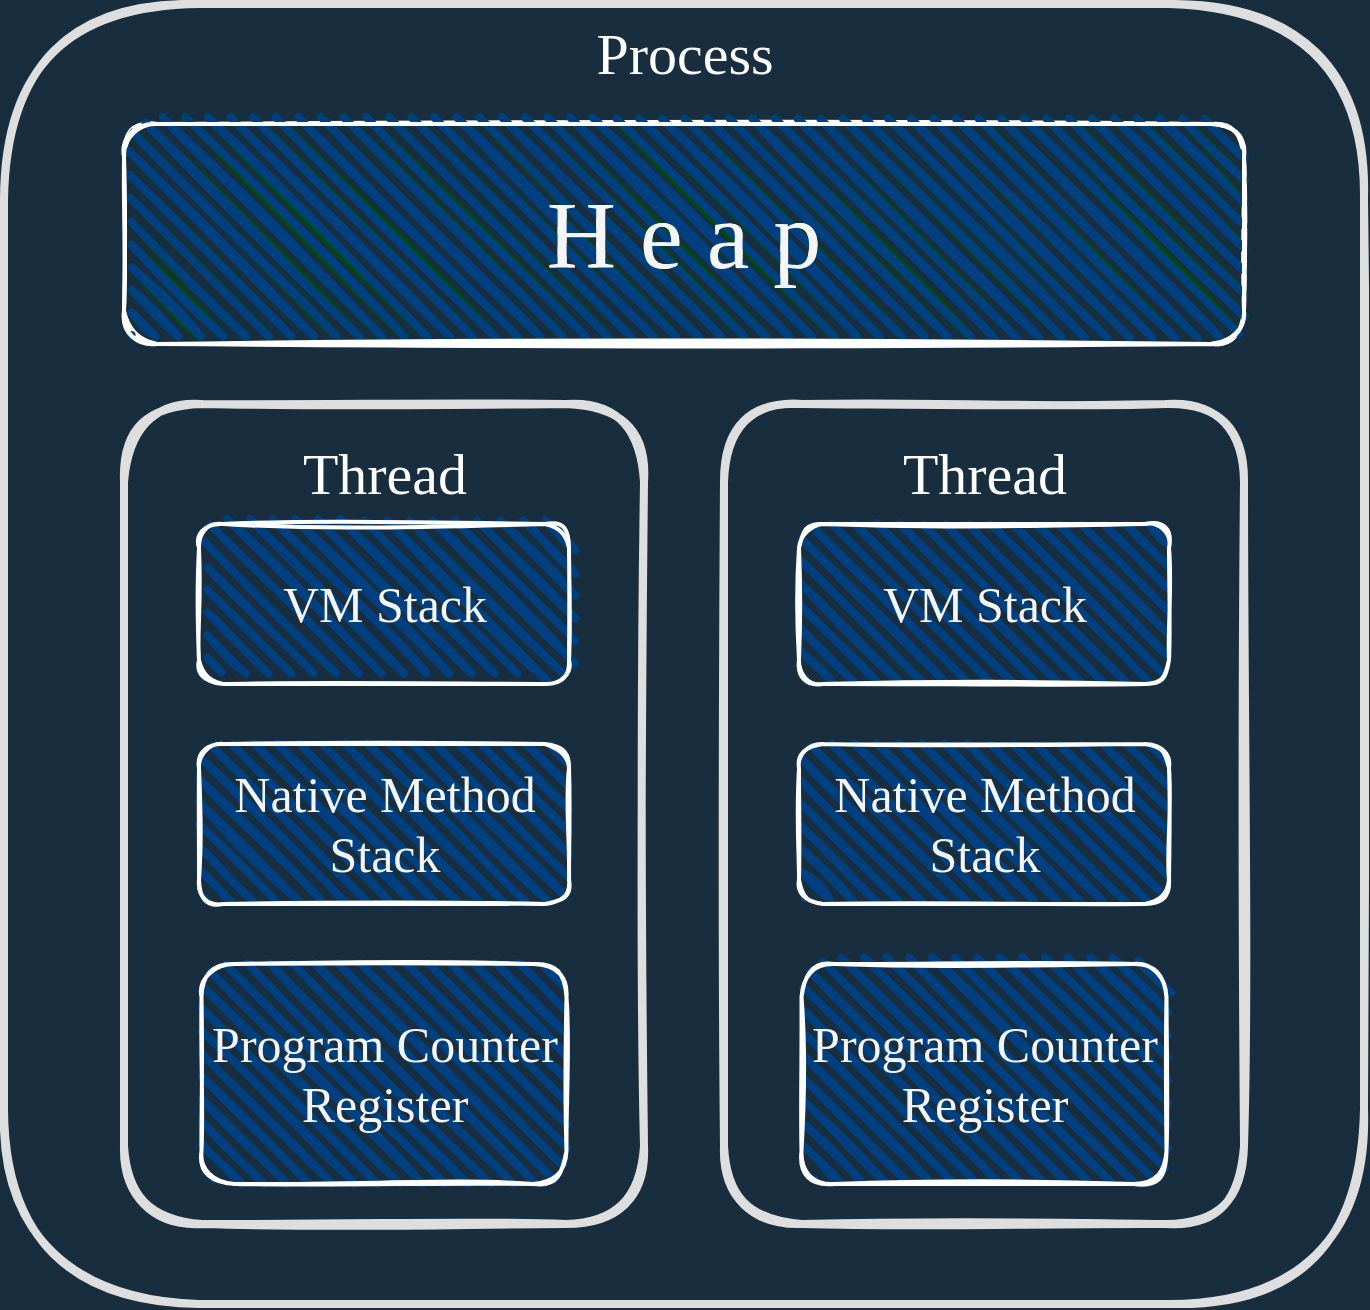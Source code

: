 <mxfile version="14.8.5" type="github">
  <diagram id="d40zOAoxFt1jclAi1ujl" name="第 1 页">
    <mxGraphModel dx="1422" dy="800" grid="1" gridSize="10" guides="1" tooltips="1" connect="1" arrows="1" fold="1" page="1" pageScale="1" pageWidth="827" pageHeight="1169" background="#182E3E" math="0" shadow="0">
      <root>
        <mxCell id="0" />
        <mxCell id="1" parent="0" />
        <mxCell id="uc-eI96_lNgyPdDmcIbz-1" value="" style="rounded=1;whiteSpace=wrap;html=1;sketch=1;fontColor=#1A1A1A;strokeWidth=4;glass=0;shadow=0;fillColor=none;strokeColor=#DEDEDE;perimeterSpacing=8;" vertex="1" parent="1">
          <mxGeometry x="40" y="50" width="680" height="650" as="geometry" />
        </mxCell>
        <mxCell id="uc-eI96_lNgyPdDmcIbz-3" value="&lt;font color=&quot;#f5f5f5&quot; style=&quot;font-size: 48px&quot; data-font-src=&quot;https://fonts.googleapis.com/css?family=Gloria+Hallelujah&quot; face=&quot;Gloria Hallelujah&quot;&gt;H e a p&lt;/font&gt;" style="rounded=1;whiteSpace=wrap;html=1;strokeWidth=2;fillWeight=4;hachureGap=8;hachureAngle=45;sketch=1;shadow=0;glass=0;fontColor=#1A1A1A;fillColor=#004D00;strokeColor=#FFFFFF;" vertex="1" parent="1">
          <mxGeometry x="100" y="110" width="560" height="110" as="geometry" />
        </mxCell>
        <mxCell id="uc-eI96_lNgyPdDmcIbz-4" value="&lt;font color=&quot;#ffffff&quot; style=&quot;font-size: 29px&quot; face=&quot;Gloria Hallelujah&quot; data-font-src=&quot;https://fonts.googleapis.com/css?family=Gloria+Hallelujah&quot;&gt;Process&lt;/font&gt;" style="text;html=1;align=center;verticalAlign=middle;resizable=0;points=[];autosize=1;strokeColor=none;fontColor=#1A1A1A;" vertex="1" parent="1">
          <mxGeometry x="320" y="60" width="120" height="30" as="geometry" />
        </mxCell>
        <mxCell id="uc-eI96_lNgyPdDmcIbz-7" value="" style="rounded=1;whiteSpace=wrap;html=1;sketch=1;fontColor=#1A1A1A;strokeWidth=4;glass=0;shadow=0;fillColor=none;strokeColor=#DEDEDE;perimeterSpacing=8;" vertex="1" parent="1">
          <mxGeometry x="100" y="250" width="260" height="410" as="geometry" />
        </mxCell>
        <mxCell id="uc-eI96_lNgyPdDmcIbz-8" value="&lt;font color=&quot;#ffffff&quot; style=&quot;font-size: 29px&quot; face=&quot;Gloria Hallelujah&quot; data-font-src=&quot;https://fonts.googleapis.com/css?family=Gloria+Hallelujah&quot;&gt;Thread&lt;/font&gt;" style="text;html=1;align=center;verticalAlign=middle;resizable=0;points=[];autosize=1;strokeColor=none;fontColor=#1A1A1A;" vertex="1" parent="1">
          <mxGeometry x="170" y="270" width="120" height="30" as="geometry" />
        </mxCell>
        <mxCell id="uc-eI96_lNgyPdDmcIbz-9" value="" style="rounded=1;whiteSpace=wrap;html=1;sketch=1;fontColor=#1A1A1A;strokeWidth=4;glass=0;shadow=0;fillColor=none;strokeColor=#DEDEDE;perimeterSpacing=8;" vertex="1" parent="1">
          <mxGeometry x="400" y="250" width="260" height="410" as="geometry" />
        </mxCell>
        <mxCell id="uc-eI96_lNgyPdDmcIbz-10" value="&lt;font color=&quot;#ffffff&quot; style=&quot;font-size: 29px&quot; face=&quot;Gloria Hallelujah&quot; data-font-src=&quot;https://fonts.googleapis.com/css?family=Gloria+Hallelujah&quot;&gt;Thread&lt;/font&gt;" style="text;html=1;align=center;verticalAlign=middle;resizable=0;points=[];autosize=1;strokeColor=none;fontColor=#1A1A1A;" vertex="1" parent="1">
          <mxGeometry x="470" y="270" width="120" height="30" as="geometry" />
        </mxCell>
        <mxCell id="uc-eI96_lNgyPdDmcIbz-12" value="&lt;font color=&quot;#f5f5f5&quot; style=&quot;font-size: 25px&quot; data-font-src=&quot;https://fonts.googleapis.com/css?family=Gloria+Hallelujah&quot; face=&quot;Gloria Hallelujah&quot;&gt;Native Method Stack&lt;/font&gt;" style="rounded=1;whiteSpace=wrap;html=1;strokeWidth=2;fillWeight=4;hachureGap=8;hachureAngle=45;sketch=1;shadow=0;glass=0;fontColor=#1A1A1A;strokeColor=#FFFFFF;fillColor=#004080;" vertex="1" parent="1">
          <mxGeometry x="137.5" y="420" width="185" height="80" as="geometry" />
        </mxCell>
        <mxCell id="uc-eI96_lNgyPdDmcIbz-13" value="&lt;font color=&quot;#f5f5f5&quot; style=&quot;font-size: 25px&quot; data-font-src=&quot;https://fonts.googleapis.com/css?family=Gloria+Hallelujah&quot; face=&quot;Gloria Hallelujah&quot;&gt;Program Counter Register&lt;/font&gt;" style="rounded=1;whiteSpace=wrap;html=1;strokeWidth=2;fillWeight=4;hachureGap=8;hachureAngle=45;sketch=1;shadow=0;glass=0;fontColor=#1A1A1A;strokeColor=#FFFFFF;fillColor=#004080;" vertex="1" parent="1">
          <mxGeometry x="138.75" y="530" width="182.5" height="110" as="geometry" />
        </mxCell>
        <mxCell id="uc-eI96_lNgyPdDmcIbz-14" value="&lt;font color=&quot;#f5f5f5&quot; style=&quot;font-size: 25px&quot; data-font-src=&quot;https://fonts.googleapis.com/css?family=Gloria+Hallelujah&quot; face=&quot;Gloria Hallelujah&quot;&gt;VM Stack&lt;/font&gt;" style="rounded=1;whiteSpace=wrap;html=1;strokeWidth=2;fillWeight=4;hachureGap=8;hachureAngle=45;sketch=1;shadow=0;glass=0;fontColor=#1A1A1A;strokeColor=#FFFFFF;fillColor=#004080;" vertex="1" parent="1">
          <mxGeometry x="437.5" y="310" width="185" height="80" as="geometry" />
        </mxCell>
        <mxCell id="uc-eI96_lNgyPdDmcIbz-15" value="&lt;font color=&quot;#f5f5f5&quot; style=&quot;font-size: 25px&quot; data-font-src=&quot;https://fonts.googleapis.com/css?family=Gloria+Hallelujah&quot; face=&quot;Gloria Hallelujah&quot;&gt;Native Method Stack&lt;/font&gt;" style="rounded=1;whiteSpace=wrap;html=1;strokeWidth=2;fillWeight=4;hachureGap=8;hachureAngle=45;sketch=1;shadow=0;glass=0;fontColor=#1A1A1A;strokeColor=#FFFFFF;fillColor=#004080;" vertex="1" parent="1">
          <mxGeometry x="437.5" y="420" width="185" height="80" as="geometry" />
        </mxCell>
        <mxCell id="uc-eI96_lNgyPdDmcIbz-16" value="&lt;font color=&quot;#f5f5f5&quot; style=&quot;font-size: 25px&quot; data-font-src=&quot;https://fonts.googleapis.com/css?family=Gloria+Hallelujah&quot; face=&quot;Gloria Hallelujah&quot;&gt;Program Counter Register&lt;/font&gt;" style="rounded=1;whiteSpace=wrap;html=1;strokeWidth=2;fillWeight=4;hachureGap=8;hachureAngle=45;sketch=1;shadow=0;glass=0;fontColor=#1A1A1A;strokeColor=#FFFFFF;fillColor=#004080;" vertex="1" parent="1">
          <mxGeometry x="438.75" y="530" width="182.5" height="110" as="geometry" />
        </mxCell>
        <mxCell id="uc-eI96_lNgyPdDmcIbz-17" value="&lt;font color=&quot;#f5f5f5&quot; style=&quot;font-size: 25px&quot; data-font-src=&quot;https://fonts.googleapis.com/css?family=Gloria+Hallelujah&quot; face=&quot;Gloria Hallelujah&quot;&gt;VM Stack&lt;/font&gt;" style="rounded=1;whiteSpace=wrap;html=1;strokeWidth=2;fillWeight=4;hachureGap=8;hachureAngle=45;sketch=1;shadow=0;glass=0;fontColor=#1A1A1A;strokeColor=#FFFFFF;fillColor=#004080;" vertex="1" parent="1">
          <mxGeometry x="137.5" y="310" width="185" height="80" as="geometry" />
        </mxCell>
        <mxCell id="uc-eI96_lNgyPdDmcIbz-18" value="&lt;font color=&quot;#f5f5f5&quot; style=&quot;font-size: 48px&quot; data-font-src=&quot;https://fonts.googleapis.com/css?family=Gloria+Hallelujah&quot; face=&quot;Gloria Hallelujah&quot;&gt;H e a p&lt;/font&gt;" style="rounded=1;whiteSpace=wrap;html=1;strokeWidth=2;fillWeight=4;hachureGap=8;hachureAngle=45;sketch=1;shadow=0;glass=0;fontColor=#1A1A1A;strokeColor=#FFFFFF;fillColor=#004080;" vertex="1" parent="1">
          <mxGeometry x="100" y="110" width="560" height="110" as="geometry" />
        </mxCell>
      </root>
    </mxGraphModel>
  </diagram>
</mxfile>
